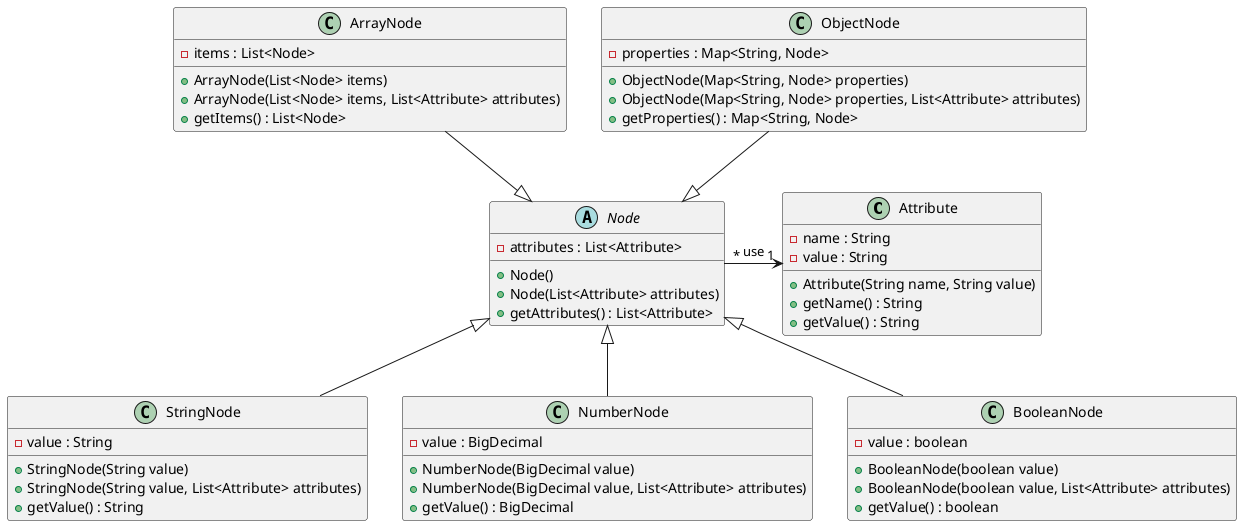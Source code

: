 @startuml
class Attribute{
    -name : String
    -value : String
    +Attribute(String name, String value)
    +getName() : String
    +getValue() : String
}

abstract class Node{
    -attributes : List<Attribute>
    +Node()
    +Node(List<Attribute> attributes)
    +getAttributes() : List<Attribute>
}

Node "*" -right-> "1"  Attribute : use

class ObjectNode {
    -properties : Map<String, Node>
    +ObjectNode(Map<String, Node> properties)
    +ObjectNode(Map<String, Node> properties, List<Attribute> attributes)
    +getProperties() : Map<String, Node>
}

Node <|-up- ObjectNode

class ArrayNode {
    -items : List<Node>
    +ArrayNode(List<Node> items)
    +ArrayNode(List<Node> items, List<Attribute> attributes)
    +getItems() : List<Node>
}

Node <|-up- ArrayNode

 class StringNode extends Node{
     -value : String
     +StringNode(String value)
     +StringNode(String value, List<Attribute> attributes)
     +getValue() : String
 }

 class NumberNode extends Node{
     -value : BigDecimal
     +NumberNode(BigDecimal value)
     +NumberNode(BigDecimal value, List<Attribute> attributes)
     +getValue() : BigDecimal
 }

 class BooleanNode extends Node{
     -value : boolean
     +BooleanNode(boolean value)
     +BooleanNode(boolean value, List<Attribute> attributes)
     +getValue() : boolean
 }
@enduml
